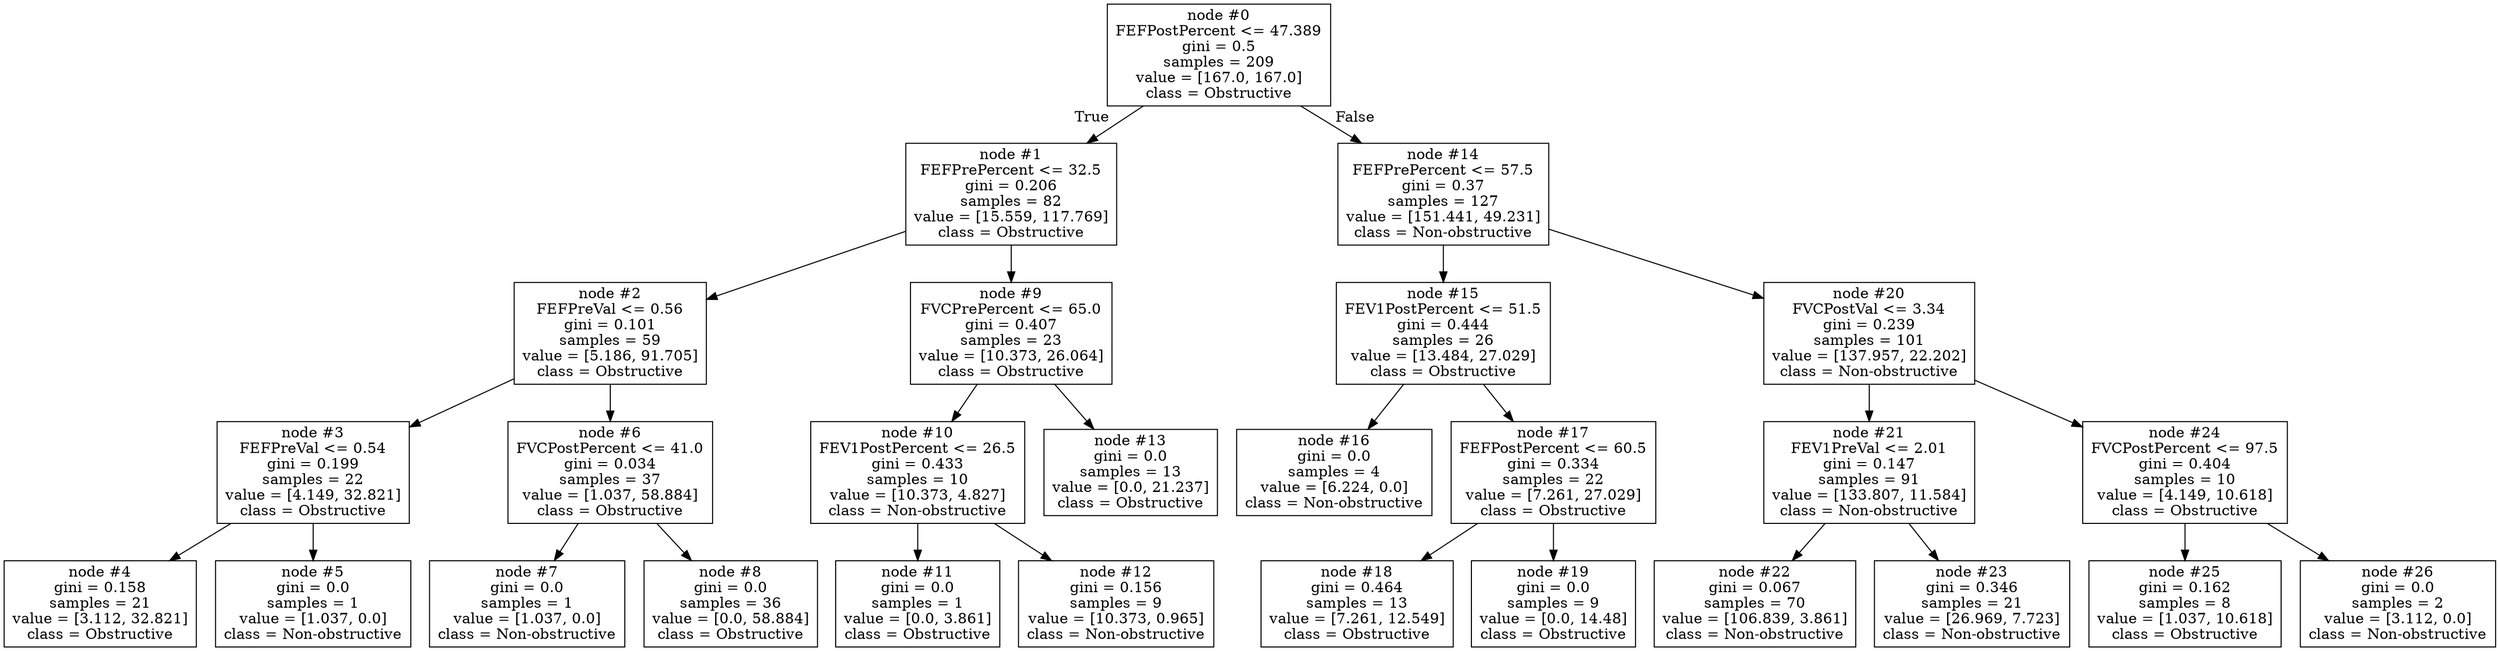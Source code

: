 digraph Tree {
node [shape=box] ;
0 [label="node #0\nFEFPostPercent <= 47.389\ngini = 0.5\nsamples = 209\nvalue = [167.0, 167.0]\nclass = Obstructive"] ;
1 [label="node #1\nFEFPrePercent <= 32.5\ngini = 0.206\nsamples = 82\nvalue = [15.559, 117.769]\nclass = Obstructive"] ;
0 -> 1 [labeldistance=2.5, labelangle=45, headlabel="True"] ;
2 [label="node #2\nFEFPreVal <= 0.56\ngini = 0.101\nsamples = 59\nvalue = [5.186, 91.705]\nclass = Obstructive"] ;
1 -> 2 ;
3 [label="node #3\nFEFPreVal <= 0.54\ngini = 0.199\nsamples = 22\nvalue = [4.149, 32.821]\nclass = Obstructive"] ;
2 -> 3 ;
4 [label="node #4\ngini = 0.158\nsamples = 21\nvalue = [3.112, 32.821]\nclass = Obstructive"] ;
3 -> 4 ;
5 [label="node #5\ngini = 0.0\nsamples = 1\nvalue = [1.037, 0.0]\nclass = Non-obstructive"] ;
3 -> 5 ;
6 [label="node #6\nFVCPostPercent <= 41.0\ngini = 0.034\nsamples = 37\nvalue = [1.037, 58.884]\nclass = Obstructive"] ;
2 -> 6 ;
7 [label="node #7\ngini = 0.0\nsamples = 1\nvalue = [1.037, 0.0]\nclass = Non-obstructive"] ;
6 -> 7 ;
8 [label="node #8\ngini = 0.0\nsamples = 36\nvalue = [0.0, 58.884]\nclass = Obstructive"] ;
6 -> 8 ;
9 [label="node #9\nFVCPrePercent <= 65.0\ngini = 0.407\nsamples = 23\nvalue = [10.373, 26.064]\nclass = Obstructive"] ;
1 -> 9 ;
10 [label="node #10\nFEV1PostPercent <= 26.5\ngini = 0.433\nsamples = 10\nvalue = [10.373, 4.827]\nclass = Non-obstructive"] ;
9 -> 10 ;
11 [label="node #11\ngini = 0.0\nsamples = 1\nvalue = [0.0, 3.861]\nclass = Obstructive"] ;
10 -> 11 ;
12 [label="node #12\ngini = 0.156\nsamples = 9\nvalue = [10.373, 0.965]\nclass = Non-obstructive"] ;
10 -> 12 ;
13 [label="node #13\ngini = 0.0\nsamples = 13\nvalue = [0.0, 21.237]\nclass = Obstructive"] ;
9 -> 13 ;
14 [label="node #14\nFEFPrePercent <= 57.5\ngini = 0.37\nsamples = 127\nvalue = [151.441, 49.231]\nclass = Non-obstructive"] ;
0 -> 14 [labeldistance=2.5, labelangle=-45, headlabel="False"] ;
15 [label="node #15\nFEV1PostPercent <= 51.5\ngini = 0.444\nsamples = 26\nvalue = [13.484, 27.029]\nclass = Obstructive"] ;
14 -> 15 ;
16 [label="node #16\ngini = 0.0\nsamples = 4\nvalue = [6.224, 0.0]\nclass = Non-obstructive"] ;
15 -> 16 ;
17 [label="node #17\nFEFPostPercent <= 60.5\ngini = 0.334\nsamples = 22\nvalue = [7.261, 27.029]\nclass = Obstructive"] ;
15 -> 17 ;
18 [label="node #18\ngini = 0.464\nsamples = 13\nvalue = [7.261, 12.549]\nclass = Obstructive"] ;
17 -> 18 ;
19 [label="node #19\ngini = 0.0\nsamples = 9\nvalue = [0.0, 14.48]\nclass = Obstructive"] ;
17 -> 19 ;
20 [label="node #20\nFVCPostVal <= 3.34\ngini = 0.239\nsamples = 101\nvalue = [137.957, 22.202]\nclass = Non-obstructive"] ;
14 -> 20 ;
21 [label="node #21\nFEV1PreVal <= 2.01\ngini = 0.147\nsamples = 91\nvalue = [133.807, 11.584]\nclass = Non-obstructive"] ;
20 -> 21 ;
22 [label="node #22\ngini = 0.067\nsamples = 70\nvalue = [106.839, 3.861]\nclass = Non-obstructive"] ;
21 -> 22 ;
23 [label="node #23\ngini = 0.346\nsamples = 21\nvalue = [26.969, 7.723]\nclass = Non-obstructive"] ;
21 -> 23 ;
24 [label="node #24\nFVCPostPercent <= 97.5\ngini = 0.404\nsamples = 10\nvalue = [4.149, 10.618]\nclass = Obstructive"] ;
20 -> 24 ;
25 [label="node #25\ngini = 0.162\nsamples = 8\nvalue = [1.037, 10.618]\nclass = Obstructive"] ;
24 -> 25 ;
26 [label="node #26\ngini = 0.0\nsamples = 2\nvalue = [3.112, 0.0]\nclass = Non-obstructive"] ;
24 -> 26 ;
}
